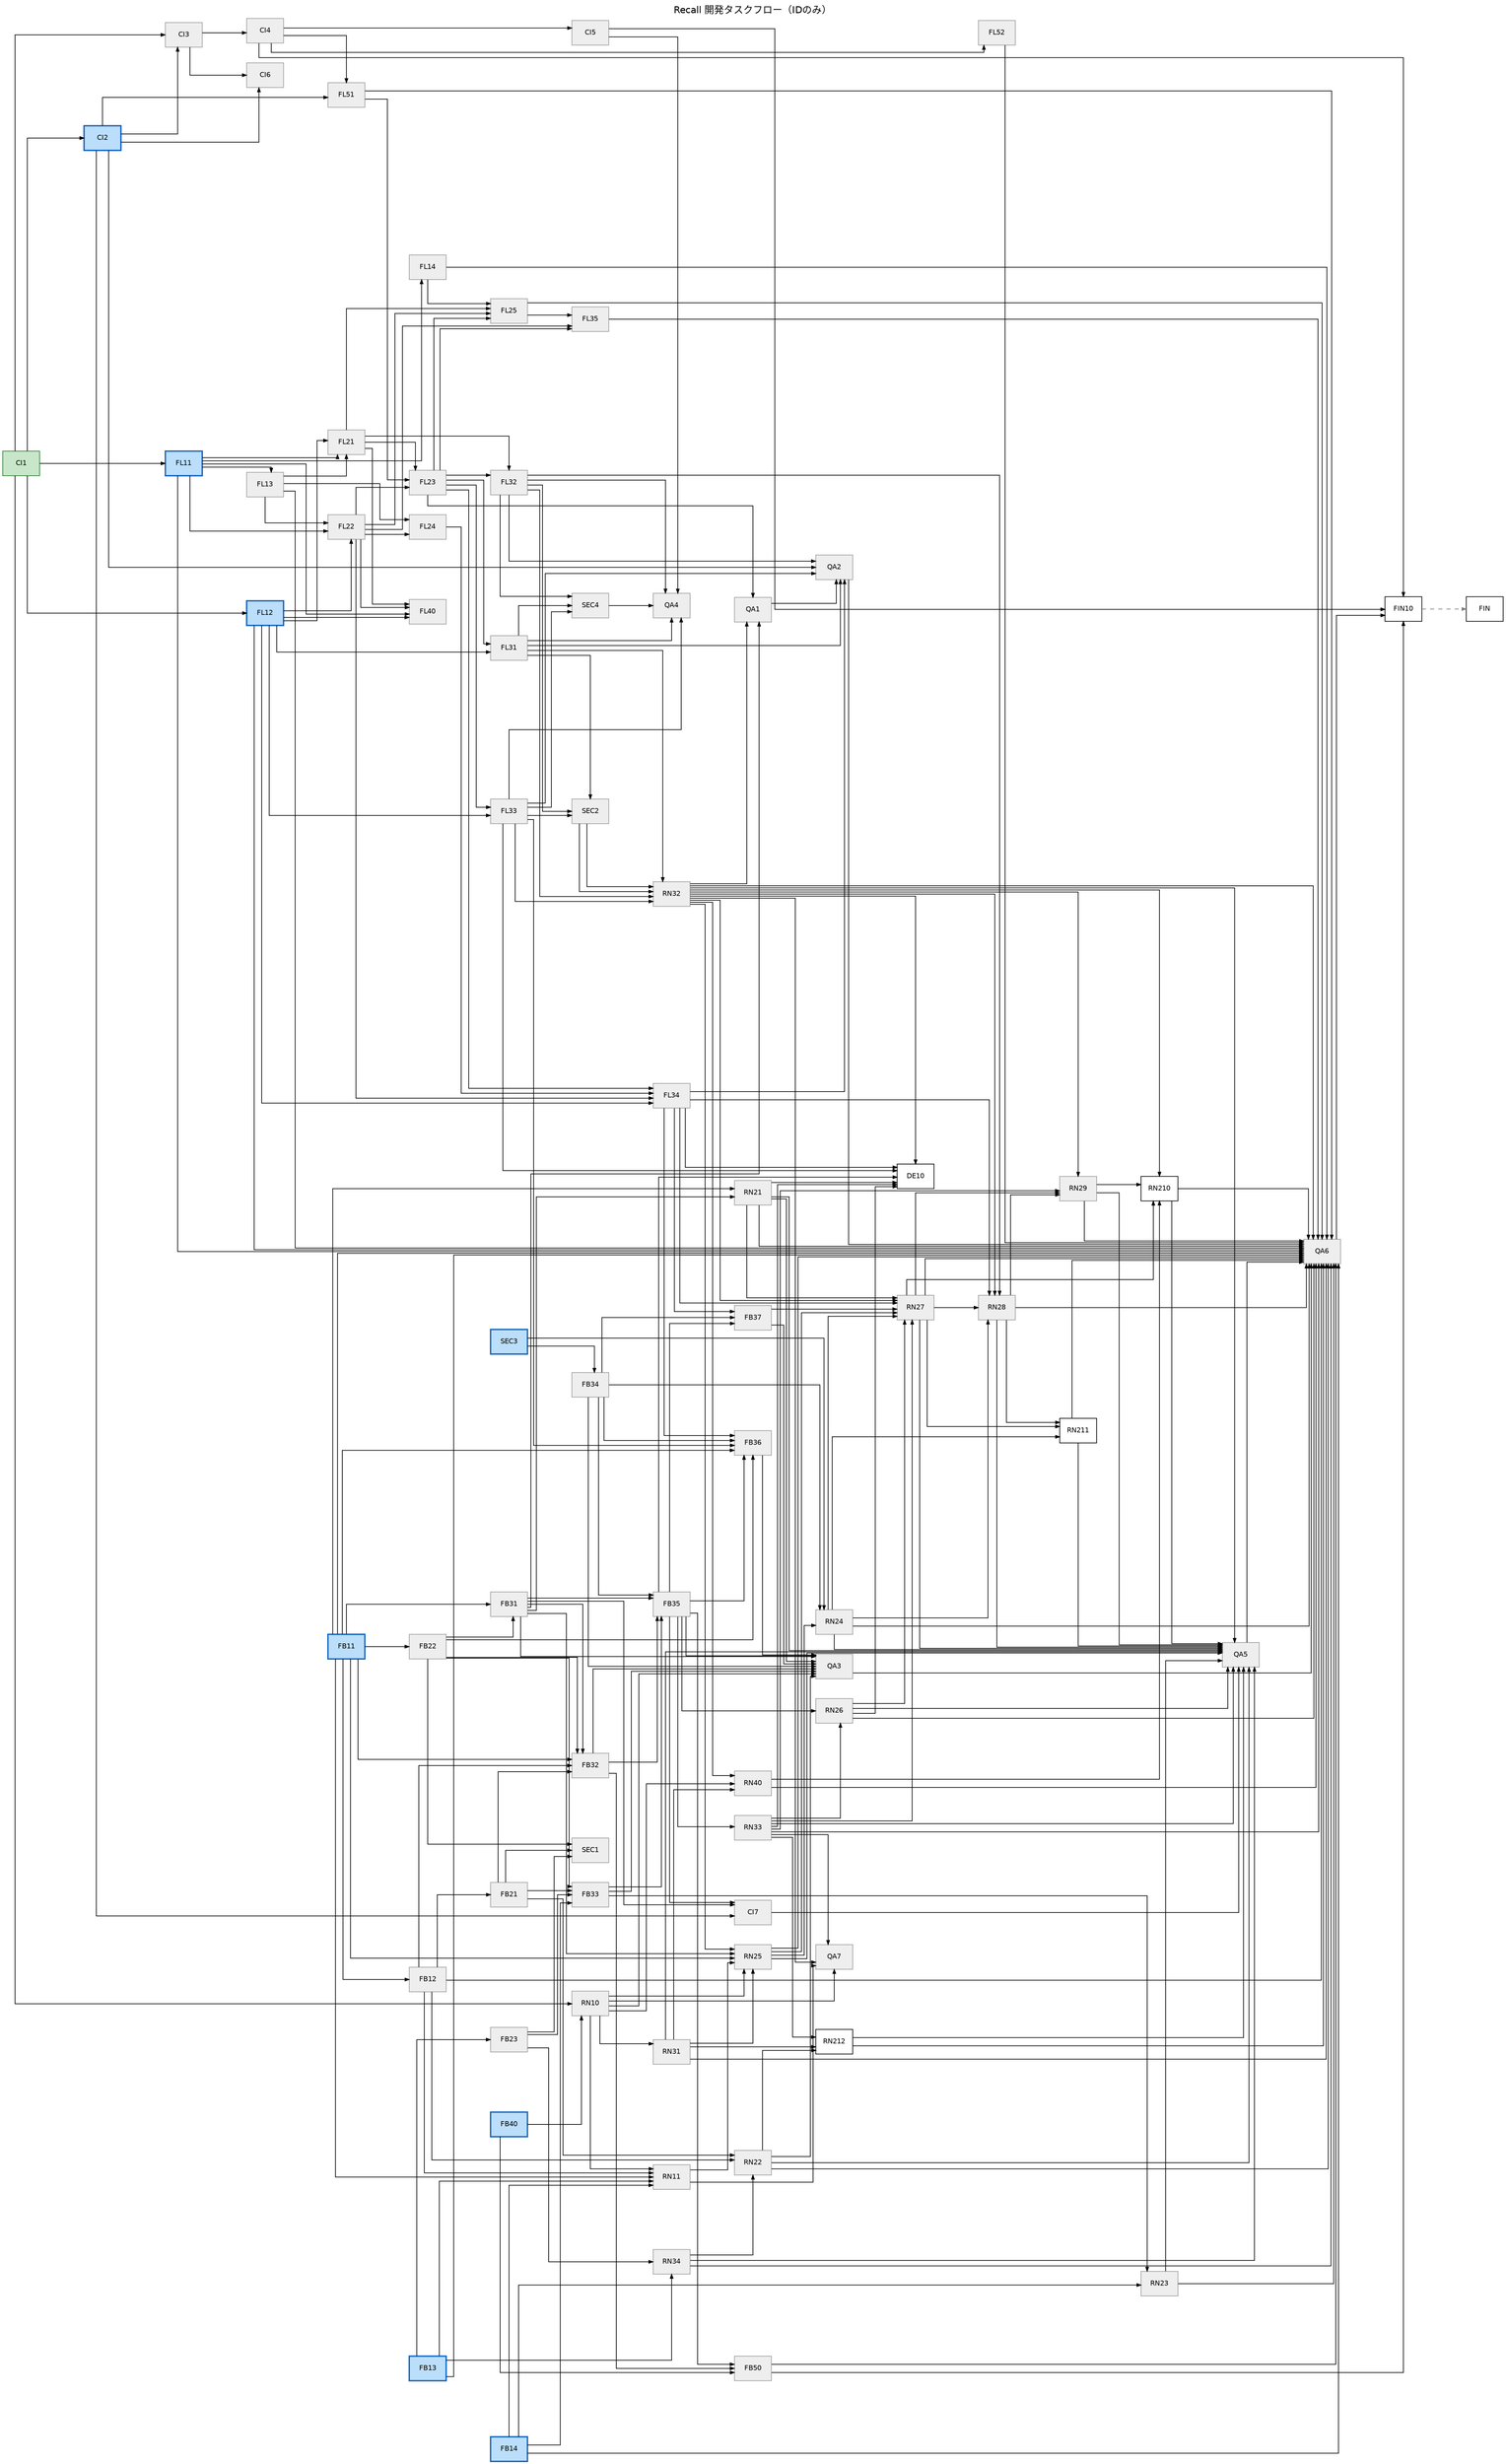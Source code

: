 digraph DF {
  rankdir=LR;
  labelloc="t";
  label="Recall 開発タスクフロー（IDのみ）";
  fontname="Helvetica";
  node [shape=box, fontsize=10, fontname="Helvetica"];
  edge [fontsize=9, fontname="Helvetica", arrowsize=0.6];
  graph [splines=ortho, nodesep=0.4, ranksep=0.9, concentrate=false];

  // ========== Dependencies from tasks (edges: dependency -> task) ==========
  // CI/CD
  CI1 -> CI2;
  CI1 -> CI3;
  CI2 -> CI3;
  CI3 -> CI4;
  CI4 -> CI5;
  CI2 -> CI6; CI3 -> CI6;      // CI.6 Mobile Web E2E depends CI.2/CI.3
  // CI先行（環境整備→主要領域の着手）
  CI1 -> FL11; CI1 -> FL12; CI1 -> RN10;
  // Ops依存
  CI2 -> FL51; CI4 -> FL51; CI4 -> FL52;

  // Firebase FB.1.x
  FB11 -> FB12;                  // FB.1.2 depends FB.1.1
  // Break mutual deps: adopt schema-first for presence/friends
  FB13;                          // FB.1.3 (presence schema)
  FB14;                          // FB.1.4 (friendships schema)

  // Firebase FB.2.x Rules
  FB12 -> FB21;                  // FB.2.1 depends FB.1.2
  FB11 -> FB22;                  // FB.2.2 depends FB.1.1
  FB13 -> FB23;                  // FB.2.3 depends FB.1.3

  // Firebase FB.3.x Functions
  FB11 -> FB31; FB22 -> FB31;    // FB.3.1 depends FB.1.1, FB.2.2
  FB11 -> FB32; FB12 -> FB32; FB21 -> FB32; FB22 -> FB32; FB31 -> FB32; // FB.3.2 deps
  FB14 -> FB33; FB21 -> FB33; FB22 -> FB33; FB23 -> FB33; // FB.3.3 deps
  SEC3 -> FB34;                  // FB.3.4 depends SEC.3 (policy first)
  FB11 -> FB36; FB22 -> FB36; FB34 -> FB36; FL33 -> FB36; FL34 -> FB36; FB35 -> FB36; // FB.3.6 depends schema/rules/signed-url/FL.3.3/FL.3.4/FB.3.5
  FB31 -> FB35; FB32 -> FB35; FB33 -> FB35; FB34 -> FB35; // FB.3.5 depends on proposals lifecycle & signed URLs
  FB34 -> FB37; FB35 -> FB37; FL34 -> FB37; // FB.3.7 depends signed-url/notifications/journal API

  // Firebase FB.4.x Auth
  // Break cycle: RN.1.0 should depend on FB.4.0 (Auth), not vice versa
  // RN10 -> FB40;               // removed to avoid RN10<->FB40 cycle

  // Firebase FB.5.x Ops
  FB32 -> FB50; FB35 -> FB50; FB40 -> FB50; // FB.5.0 depends FB.1〜4 (代表)

  // Flask FL.1.x -> FL.2.x
  FL11 -> FL13;                   // FL.1.3 builds on assets schema
  FL11 -> FL14;                   // FL.1.4 builds on asset storage metadata
  FL11 -> FL21; FL12 -> FL21; FL13 -> FL21;    // FL.2.1 depends FL.1.*
  FL11 -> FL22; FL12 -> FL22; FL13 -> FL22;    // FL.2.2 depends FL.1.*
  FL21 -> FL23; FL22 -> FL23; FL51 -> FL23; // FL.2.3 depends FL.2.1/2.2/5.1
  FL13 -> FL24; FL22 -> FL24;      // FL.2.4 journal repo depends on journal schema & asset repo
  FL21 -> FL25; FL22 -> FL25; FL23 -> FL25; FL14 -> FL25; // FL.2.5 depends embeddings/asset/AI/VLM tables

  // Flask FL.3.x APIs
  FL23 -> FL31; FL12 -> FL31;    // FL.3.1 depends FL.2.3, FL.1.2
  FL21 -> FL32; FL23 -> FL32;    // FL.3.2 depends FL.2.1, FL.2.3
  FL23 -> FL33; FL12 -> FL33;    // FL.3.3 depends FL.2.3, FL.1.2
  FL22 -> FL34; FL23 -> FL34; FL24 -> FL34; FL12 -> FL34; // FL.3.4 depends asset repo/service + assets
  FL25 -> FL35; FL22 -> FL35; FL23 -> FL35;               // FL.3.5 depends VLM service + asset + AI

  // Flask FL.4.x Async
  FL11 -> FL40; FL12 -> FL40; FL21 -> FL40; FL22 -> FL40; // FL.4.0 depends FL.1.*, FL.2.*

  // React Native RN.x
  FB40 -> RN10;                  // RN.1.0 depends FB.4.0
  RN10 -> RN11;                  // RN.1.1 builds on Firebase Auth session
  FB11 -> RN11; FB12 -> RN11; FB13 -> RN11; FB14 -> RN11; // RN.1.1 consumes Firestore base schemas
  FB11 -> RN21; FB31 -> RN21;    // RN.2.1 depends FB.1.1, FB.3.1
  FB12 -> RN22; FB21 -> RN22; RN34 -> RN22; // RN.2.2 depends FB.1.2, FB.2.1, RN.3.4
  FB14 -> RN23; FB33 -> RN23;    // RN.2.3 depends FB.1.4, FB.3.3
  FB34 -> RN24; SEC3 -> RN24; RN25 -> RN24; // RN.2.4 depends FB.3.4, SEC.3, completed profile
  FB11 -> RN25; FB31 -> RN25; RN10 -> RN25; RN11 -> RN25; // RN.2.5 depends auth/profile foundations
  RN31 -> RN25; RN32 -> RN25;    // RN.2.5 requires hooks/apiClient integration
  RN33 -> RN26;                  // RN.2.6 depends RN.3.3
  FB35 -> RN26;                  // RN.2.6 depends FB.3.5 (通知設定)
  RN21 -> RN27; RN24 -> RN27; RN25 -> RN27; RN26 -> RN27; RN32 -> RN27; RN33 -> RN27; FL34 -> RN27; FB37 -> RN27; // RN.2.7 depends proposals/upload/profile/settings/API/notifications/api layers
  RN27 -> RN28; RN24 -> RN28; RN32 -> RN28; FL32 -> RN28; FL34 -> RN28; // RN.2.8 depends timeline base, journal upload, apiClient, AI people
  RN27 -> RN29; RN28 -> RN29; RN32 -> RN29; RN33 -> RN29; // RN.2.9 builds on tag suggestions + notifications
  RN27 -> RN210; RN29 -> RN210; RN32 -> RN210; RN40 -> RN210; // RN.2.10 offline sync depends detail edit + platform state
  RN24 -> RN211; RN27 -> RN211; RN28 -> RN211; // RN.2.11 user flow depends upload, timeline, tag suggestions
  RN22 -> RN212; RN31 -> RN212; RN33 -> RN212; // RN.2.12 AI assist depends groups UI, useAuth, notifications
  CI2 -> CI7; FB31 -> CI7; FB35 -> CI7; // CI.7 depends on integration stack & Firebase Functions
  RN10 -> RN31;                  // RN.3.1 depends RN.1.0
  FL31 -> RN32; FL32 -> RN32; FL33 -> RN32; SEC2 -> RN32; // RN.3.2 depends SEC.2, FL.3.*
  FB35 -> RN33;                  // RN.3.3 depends FB.3.5
  FB13 -> RN34; FB23 -> RN34;    // RN.3.4 depends FB.1.3, FB.2.3
  RN10 -> RN40; RN31 -> RN40; RN32 -> RN40; // RN.4.0 builds on auth, hooks, apiClient
  // Demo / Presentation DE.x
  RN21 -> DE10;
  RN26 -> DE10;
  RN32 -> DE10;
  RN33 -> DE10;
  FL33 -> DE10;
  FL34 -> DE10;
  FB35 -> DE10;

  // Final Distribution FIN.x
  CI4 -> FIN10;
  CI5 -> FIN10;
  QA6 -> FIN10;
  FB50 -> FIN10;

  // Security SEC.x (break RN32<->SEC2 cycle: contract-first)
  FB21 -> SEC1; FB22 -> SEC1; FB23 -> SEC1;               // SEC.1 depends FB.2.*
  FL31 -> SEC2; FL32 -> SEC2; FL33 -> SEC2;               // SEC.2 depends FL.3.* (contract)
  SEC2 -> RN32;                                           // RN.3.2 consumes HMAC contract
  // Break cycle: SEC.3 must precede FB.3.4 (policy-first)
  // FB34 -> SEC3;                                        // removed to avoid SEC3<->FB34 cycle
  FL31 -> SEC4; FL32 -> SEC4; FL33 -> SEC4;               // SEC.4 depends FL.3.*

  // QA gates
  FB31 -> QA1; FL23 -> QA1; RN32 -> QA1;                  // QA.1 unit tests depend on Functions/Flask/RN services
  QA1 -> QA2;                                             // Integration follows unit coverage
  CI2 -> QA2; FL31 -> QA2; FL32 -> QA2; FL33 -> QA2; FL34 -> QA2;      // QA.2 depends CI.2, FL.3.*
  RN10 -> QA3; RN21 -> QA3; RN22 -> QA3; FB31 -> QA3; FB32 -> QA3; FB33 -> QA3; FB34 -> QA3; FB35 -> QA3; FB36 -> QA3; FB37 -> QA3; // QA.3 deps
  FL31 -> QA4; FL32 -> QA4; FL33 -> QA4; SEC4 -> QA4;     // QA.4 depends FL.*, SEC.4
  CI5 -> QA4;                                             // 最終性能ゲートに接続
  CI7 -> QA5; RN21 -> QA5; RN22 -> QA5; RN23 -> QA5; RN24 -> QA5; RN25 -> QA5; RN26 -> QA5; RN27 -> QA5; RN28 -> QA5; RN29 -> QA5; RN210 -> QA5; RN211 -> QA5; RN212 -> QA5; RN31 -> QA5; RN32 -> QA5; RN33 -> QA5; RN34 -> QA5;      // QA.5 depends on RN screens/services & mobile compose
  QA2 -> QA6; QA3 -> QA6; QA5 -> QA6; FB11 -> QA6; FB12 -> QA6; FB13 -> QA6; FB14 -> QA6; FB50 -> QA6; FL11 -> QA6; FL12 -> QA6; FL13 -> QA6; FL14 -> QA6; FL51 -> QA6; FL52 -> QA6; FL25 -> QA6; FL35 -> QA6; RN21 -> QA6; RN22 -> QA6; RN23 -> QA6; RN24 -> QA6; RN25 -> QA6; RN26 -> QA6; RN27 -> QA6; RN28 -> QA6; RN29 -> QA6; RN210 -> QA6; RN211 -> QA6; RN212 -> QA6; RN31 -> QA6; RN32 -> QA6; RN33 -> QA6; RN34 -> QA6; RN40 -> QA6; // QA.6 final verification after core RN/FB/FL areas
  RN10 -> QA7; RN11 -> QA7; RN32 -> QA7; RN33 -> QA7;   // QA.7 diagnostics depends on auth + client services

  // Final check (dummy edges from all terminal nodes)
  FIN;
  FIN10 -> FIN [style=dashed, color="gray50"];
  // === status annotations (auto-generated) ===
  CI1 [style="filled", fillcolor="#c8e6c9", color="#2e7d32"];
  CI2 [style="filled,bold", fillcolor="#bbdefb", color="#1565c0"];
  CI3 [style="filled", fillcolor="#eeeeee", color="#9e9e9e"];
  CI4 [style="filled", fillcolor="#eeeeee", color="#9e9e9e"];
  CI5 [style="filled", fillcolor="#eeeeee", color="#9e9e9e"];
  CI6 [style="filled", fillcolor="#eeeeee", color="#9e9e9e"];
  CI7 [style="filled", fillcolor="#eeeeee", color="#9e9e9e"];
  FB11 [style="filled,bold", fillcolor="#bbdefb", color="#1565c0"];
  FB12 [style="filled", fillcolor="#eeeeee", color="#9e9e9e"];
  FB13 [style="filled,bold", fillcolor="#bbdefb", color="#1565c0"];
  FB14 [style="filled,bold", fillcolor="#bbdefb", color="#1565c0"];
  FB21 [style="filled", fillcolor="#eeeeee", color="#9e9e9e"];
  FB22 [style="filled", fillcolor="#eeeeee", color="#9e9e9e"];
  FB23 [style="filled", fillcolor="#eeeeee", color="#9e9e9e"];
  FB31 [style="filled", fillcolor="#eeeeee", color="#9e9e9e"];
  FB32 [style="filled", fillcolor="#eeeeee", color="#9e9e9e"];
  FB33 [style="filled", fillcolor="#eeeeee", color="#9e9e9e"];
  FB34 [style="filled", fillcolor="#eeeeee", color="#9e9e9e"];
  FB35 [style="filled", fillcolor="#eeeeee", color="#9e9e9e"];
  FB36 [style="filled", fillcolor="#eeeeee", color="#9e9e9e"];
  FB37 [style="filled", fillcolor="#eeeeee", color="#9e9e9e"];
  FB40 [style="filled,bold", fillcolor="#bbdefb", color="#1565c0"];
  FB50 [style="filled", fillcolor="#eeeeee", color="#9e9e9e"];
  FL11 [style="filled,bold", fillcolor="#bbdefb", color="#1565c0"];
  FL12 [style="filled,bold", fillcolor="#bbdefb", color="#1565c0"];
  FL13 [style="filled", fillcolor="#eeeeee", color="#9e9e9e"];
  FL14 [style="filled", fillcolor="#eeeeee", color="#9e9e9e"];
  FL21 [style="filled", fillcolor="#eeeeee", color="#9e9e9e"];
  FL22 [style="filled", fillcolor="#eeeeee", color="#9e9e9e"];
  FL23 [style="filled", fillcolor="#eeeeee", color="#9e9e9e"];
  FL24 [style="filled", fillcolor="#eeeeee", color="#9e9e9e"];
  FL25 [style="filled", fillcolor="#eeeeee", color="#9e9e9e"];
  FL31 [style="filled", fillcolor="#eeeeee", color="#9e9e9e"];
  FL32 [style="filled", fillcolor="#eeeeee", color="#9e9e9e"];
  FL33 [style="filled", fillcolor="#eeeeee", color="#9e9e9e"];
  FL34 [style="filled", fillcolor="#eeeeee", color="#9e9e9e"];
  FL35 [style="filled", fillcolor="#eeeeee", color="#9e9e9e"];
  FL40 [style="filled", fillcolor="#eeeeee", color="#9e9e9e"];
  FL51 [style="filled", fillcolor="#eeeeee", color="#9e9e9e"];
  FL52 [style="filled", fillcolor="#eeeeee", color="#9e9e9e"];
  QA1 [style="filled", fillcolor="#eeeeee", color="#9e9e9e"];
  QA2 [style="filled", fillcolor="#eeeeee", color="#9e9e9e"];
  QA3 [style="filled", fillcolor="#eeeeee", color="#9e9e9e"];
  QA4 [style="filled", fillcolor="#eeeeee", color="#9e9e9e"];
  QA5 [style="filled", fillcolor="#eeeeee", color="#9e9e9e"];
  QA6 [style="filled", fillcolor="#eeeeee", color="#9e9e9e"];
  QA7 [style="filled", fillcolor="#eeeeee", color="#9e9e9e"];
  RN10 [style="filled", fillcolor="#eeeeee", color="#9e9e9e"];
  RN11 [style="filled", fillcolor="#eeeeee", color="#9e9e9e"];
  RN21 [style="filled", fillcolor="#eeeeee", color="#9e9e9e"];
  RN22 [style="filled", fillcolor="#eeeeee", color="#9e9e9e"];
  RN23 [style="filled", fillcolor="#eeeeee", color="#9e9e9e"];
  RN24 [style="filled", fillcolor="#eeeeee", color="#9e9e9e"];
  RN25 [style="filled", fillcolor="#eeeeee", color="#9e9e9e"];
  RN26 [style="filled", fillcolor="#eeeeee", color="#9e9e9e"];
  RN27 [style="filled", fillcolor="#eeeeee", color="#9e9e9e"];
  RN28 [style="filled", fillcolor="#eeeeee", color="#9e9e9e"];
  RN29 [style="filled", fillcolor="#eeeeee", color="#9e9e9e"];
  RN31 [style="filled", fillcolor="#eeeeee", color="#9e9e9e"];
  RN32 [style="filled", fillcolor="#eeeeee", color="#9e9e9e"];
  RN33 [style="filled", fillcolor="#eeeeee", color="#9e9e9e"];
  RN34 [style="filled", fillcolor="#eeeeee", color="#9e9e9e"];
  RN40 [style="filled", fillcolor="#eeeeee", color="#9e9e9e"];
  SEC1 [style="filled", fillcolor="#eeeeee", color="#9e9e9e"];
  SEC2 [style="filled", fillcolor="#eeeeee", color="#9e9e9e"];
  SEC3 [style="filled,bold", fillcolor="#bbdefb", color="#1565c0"];
  SEC4 [style="filled", fillcolor="#eeeeee", color="#9e9e9e"];
}
